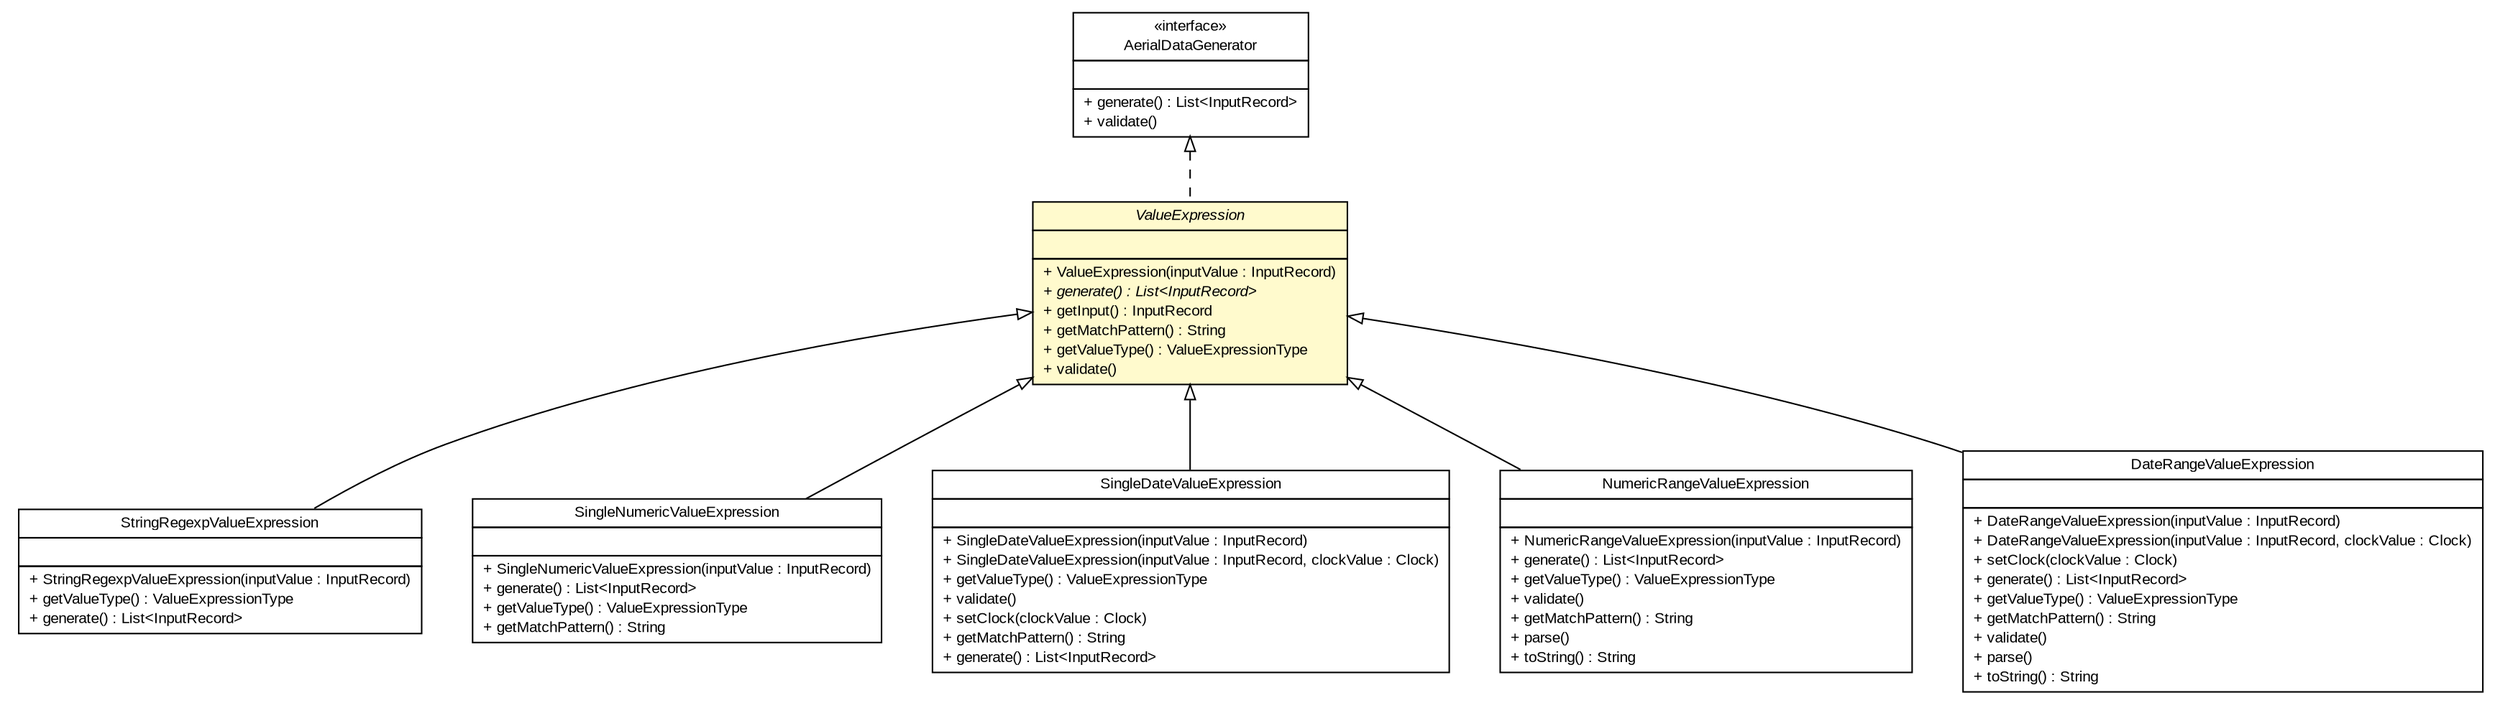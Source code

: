 #!/usr/local/bin/dot
#
# Class diagram 
# Generated by UMLGraph version R5_6 (http://www.umlgraph.org/)
#

digraph G {
	edge [fontname="arial",fontsize=10,labelfontname="arial",labelfontsize=10];
	node [fontname="arial",fontsize=10,shape=plaintext];
	nodesep=0.25;
	ranksep=0.5;
	// com.github.mkolisnyk.aerial.AerialDataGenerator
	c2593 [label=<<table title="com.github.mkolisnyk.aerial.AerialDataGenerator" border="0" cellborder="1" cellspacing="0" cellpadding="2" port="p" href="../AerialDataGenerator.html">
		<tr><td><table border="0" cellspacing="0" cellpadding="1">
<tr><td align="center" balign="center"> &#171;interface&#187; </td></tr>
<tr><td align="center" balign="center"> AerialDataGenerator </td></tr>
		</table></td></tr>
		<tr><td><table border="0" cellspacing="0" cellpadding="1">
<tr><td align="left" balign="left">  </td></tr>
		</table></td></tr>
		<tr><td><table border="0" cellspacing="0" cellpadding="1">
<tr><td align="left" balign="left"> + generate() : List&lt;InputRecord&gt; </td></tr>
<tr><td align="left" balign="left"> + validate() </td></tr>
		</table></td></tr>
		</table>>, URL="../AerialDataGenerator.html", fontname="arial", fontcolor="black", fontsize=10.0];
	// com.github.mkolisnyk.aerial.expressions.ValueExpression
	c2620 [label=<<table title="com.github.mkolisnyk.aerial.expressions.ValueExpression" border="0" cellborder="1" cellspacing="0" cellpadding="2" port="p" bgcolor="lemonChiffon" href="./ValueExpression.html">
		<tr><td><table border="0" cellspacing="0" cellpadding="1">
<tr><td align="center" balign="center"><font face="arial italic"> ValueExpression </font></td></tr>
		</table></td></tr>
		<tr><td><table border="0" cellspacing="0" cellpadding="1">
<tr><td align="left" balign="left">  </td></tr>
		</table></td></tr>
		<tr><td><table border="0" cellspacing="0" cellpadding="1">
<tr><td align="left" balign="left"> + ValueExpression(inputValue : InputRecord) </td></tr>
<tr><td align="left" balign="left"><font face="arial italic" point-size="10.0"> + generate() : List&lt;InputRecord&gt; </font></td></tr>
<tr><td align="left" balign="left"> + getInput() : InputRecord </td></tr>
<tr><td align="left" balign="left"> + getMatchPattern() : String </td></tr>
<tr><td align="left" balign="left"> + getValueType() : ValueExpressionType </td></tr>
<tr><td align="left" balign="left"> + validate() </td></tr>
		</table></td></tr>
		</table>>, URL="./ValueExpression.html", fontname="arial", fontcolor="black", fontsize=10.0];
	// com.github.mkolisnyk.aerial.expressions.value.StringRegexpValueExpression
	c2621 [label=<<table title="com.github.mkolisnyk.aerial.expressions.value.StringRegexpValueExpression" border="0" cellborder="1" cellspacing="0" cellpadding="2" port="p" href="./value/StringRegexpValueExpression.html">
		<tr><td><table border="0" cellspacing="0" cellpadding="1">
<tr><td align="center" balign="center"> StringRegexpValueExpression </td></tr>
		</table></td></tr>
		<tr><td><table border="0" cellspacing="0" cellpadding="1">
<tr><td align="left" balign="left">  </td></tr>
		</table></td></tr>
		<tr><td><table border="0" cellspacing="0" cellpadding="1">
<tr><td align="left" balign="left"> + StringRegexpValueExpression(inputValue : InputRecord) </td></tr>
<tr><td align="left" balign="left"> + getValueType() : ValueExpressionType </td></tr>
<tr><td align="left" balign="left"> + generate() : List&lt;InputRecord&gt; </td></tr>
		</table></td></tr>
		</table>>, URL="./value/StringRegexpValueExpression.html", fontname="arial", fontcolor="black", fontsize=10.0];
	// com.github.mkolisnyk.aerial.expressions.value.SingleNumericValueExpression
	c2622 [label=<<table title="com.github.mkolisnyk.aerial.expressions.value.SingleNumericValueExpression" border="0" cellborder="1" cellspacing="0" cellpadding="2" port="p" href="./value/SingleNumericValueExpression.html">
		<tr><td><table border="0" cellspacing="0" cellpadding="1">
<tr><td align="center" balign="center"> SingleNumericValueExpression </td></tr>
		</table></td></tr>
		<tr><td><table border="0" cellspacing="0" cellpadding="1">
<tr><td align="left" balign="left">  </td></tr>
		</table></td></tr>
		<tr><td><table border="0" cellspacing="0" cellpadding="1">
<tr><td align="left" balign="left"> + SingleNumericValueExpression(inputValue : InputRecord) </td></tr>
<tr><td align="left" balign="left"> + generate() : List&lt;InputRecord&gt; </td></tr>
<tr><td align="left" balign="left"> + getValueType() : ValueExpressionType </td></tr>
<tr><td align="left" balign="left"> + getMatchPattern() : String </td></tr>
		</table></td></tr>
		</table>>, URL="./value/SingleNumericValueExpression.html", fontname="arial", fontcolor="black", fontsize=10.0];
	// com.github.mkolisnyk.aerial.expressions.value.SingleDateValueExpression
	c2623 [label=<<table title="com.github.mkolisnyk.aerial.expressions.value.SingleDateValueExpression" border="0" cellborder="1" cellspacing="0" cellpadding="2" port="p" href="./value/SingleDateValueExpression.html">
		<tr><td><table border="0" cellspacing="0" cellpadding="1">
<tr><td align="center" balign="center"> SingleDateValueExpression </td></tr>
		</table></td></tr>
		<tr><td><table border="0" cellspacing="0" cellpadding="1">
<tr><td align="left" balign="left">  </td></tr>
		</table></td></tr>
		<tr><td><table border="0" cellspacing="0" cellpadding="1">
<tr><td align="left" balign="left"> + SingleDateValueExpression(inputValue : InputRecord) </td></tr>
<tr><td align="left" balign="left"> + SingleDateValueExpression(inputValue : InputRecord, clockValue : Clock) </td></tr>
<tr><td align="left" balign="left"> + getValueType() : ValueExpressionType </td></tr>
<tr><td align="left" balign="left"> + validate() </td></tr>
<tr><td align="left" balign="left"> + setClock(clockValue : Clock) </td></tr>
<tr><td align="left" balign="left"> + getMatchPattern() : String </td></tr>
<tr><td align="left" balign="left"> + generate() : List&lt;InputRecord&gt; </td></tr>
		</table></td></tr>
		</table>>, URL="./value/SingleDateValueExpression.html", fontname="arial", fontcolor="black", fontsize=10.0];
	// com.github.mkolisnyk.aerial.expressions.value.NumericRangeValueExpression
	c2624 [label=<<table title="com.github.mkolisnyk.aerial.expressions.value.NumericRangeValueExpression" border="0" cellborder="1" cellspacing="0" cellpadding="2" port="p" href="./value/NumericRangeValueExpression.html">
		<tr><td><table border="0" cellspacing="0" cellpadding="1">
<tr><td align="center" balign="center"> NumericRangeValueExpression </td></tr>
		</table></td></tr>
		<tr><td><table border="0" cellspacing="0" cellpadding="1">
<tr><td align="left" balign="left">  </td></tr>
		</table></td></tr>
		<tr><td><table border="0" cellspacing="0" cellpadding="1">
<tr><td align="left" balign="left"> + NumericRangeValueExpression(inputValue : InputRecord) </td></tr>
<tr><td align="left" balign="left"> + generate() : List&lt;InputRecord&gt; </td></tr>
<tr><td align="left" balign="left"> + getValueType() : ValueExpressionType </td></tr>
<tr><td align="left" balign="left"> + validate() </td></tr>
<tr><td align="left" balign="left"> + getMatchPattern() : String </td></tr>
<tr><td align="left" balign="left"> + parse() </td></tr>
<tr><td align="left" balign="left"> + toString() : String </td></tr>
		</table></td></tr>
		</table>>, URL="./value/NumericRangeValueExpression.html", fontname="arial", fontcolor="black", fontsize=10.0];
	// com.github.mkolisnyk.aerial.expressions.value.DateRangeValueExpression
	c2625 [label=<<table title="com.github.mkolisnyk.aerial.expressions.value.DateRangeValueExpression" border="0" cellborder="1" cellspacing="0" cellpadding="2" port="p" href="./value/DateRangeValueExpression.html">
		<tr><td><table border="0" cellspacing="0" cellpadding="1">
<tr><td align="center" balign="center"> DateRangeValueExpression </td></tr>
		</table></td></tr>
		<tr><td><table border="0" cellspacing="0" cellpadding="1">
<tr><td align="left" balign="left">  </td></tr>
		</table></td></tr>
		<tr><td><table border="0" cellspacing="0" cellpadding="1">
<tr><td align="left" balign="left"> + DateRangeValueExpression(inputValue : InputRecord) </td></tr>
<tr><td align="left" balign="left"> + DateRangeValueExpression(inputValue : InputRecord, clockValue : Clock) </td></tr>
<tr><td align="left" balign="left"> + setClock(clockValue : Clock) </td></tr>
<tr><td align="left" balign="left"> + generate() : List&lt;InputRecord&gt; </td></tr>
<tr><td align="left" balign="left"> + getValueType() : ValueExpressionType </td></tr>
<tr><td align="left" balign="left"> + getMatchPattern() : String </td></tr>
<tr><td align="left" balign="left"> + validate() </td></tr>
<tr><td align="left" balign="left"> + parse() </td></tr>
<tr><td align="left" balign="left"> + toString() : String </td></tr>
		</table></td></tr>
		</table>>, URL="./value/DateRangeValueExpression.html", fontname="arial", fontcolor="black", fontsize=10.0];
	//com.github.mkolisnyk.aerial.expressions.ValueExpression implements com.github.mkolisnyk.aerial.AerialDataGenerator
	c2593:p -> c2620:p [dir=back,arrowtail=empty,style=dashed];
	//com.github.mkolisnyk.aerial.expressions.value.StringRegexpValueExpression extends com.github.mkolisnyk.aerial.expressions.ValueExpression
	c2620:p -> c2621:p [dir=back,arrowtail=empty];
	//com.github.mkolisnyk.aerial.expressions.value.SingleNumericValueExpression extends com.github.mkolisnyk.aerial.expressions.ValueExpression
	c2620:p -> c2622:p [dir=back,arrowtail=empty];
	//com.github.mkolisnyk.aerial.expressions.value.SingleDateValueExpression extends com.github.mkolisnyk.aerial.expressions.ValueExpression
	c2620:p -> c2623:p [dir=back,arrowtail=empty];
	//com.github.mkolisnyk.aerial.expressions.value.NumericRangeValueExpression extends com.github.mkolisnyk.aerial.expressions.ValueExpression
	c2620:p -> c2624:p [dir=back,arrowtail=empty];
	//com.github.mkolisnyk.aerial.expressions.value.DateRangeValueExpression extends com.github.mkolisnyk.aerial.expressions.ValueExpression
	c2620:p -> c2625:p [dir=back,arrowtail=empty];
}

